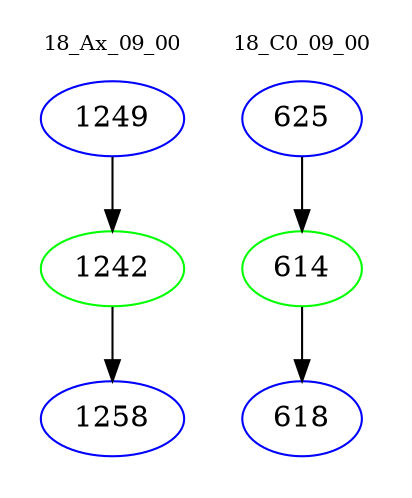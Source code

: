 digraph{
subgraph cluster_0 {
color = white
label = "18_Ax_09_00";
fontsize=10;
T0_1249 [label="1249", color="blue"]
T0_1249 -> T0_1242 [color="black"]
T0_1242 [label="1242", color="green"]
T0_1242 -> T0_1258 [color="black"]
T0_1258 [label="1258", color="blue"]
}
subgraph cluster_1 {
color = white
label = "18_C0_09_00";
fontsize=10;
T1_625 [label="625", color="blue"]
T1_625 -> T1_614 [color="black"]
T1_614 [label="614", color="green"]
T1_614 -> T1_618 [color="black"]
T1_618 [label="618", color="blue"]
}
}

